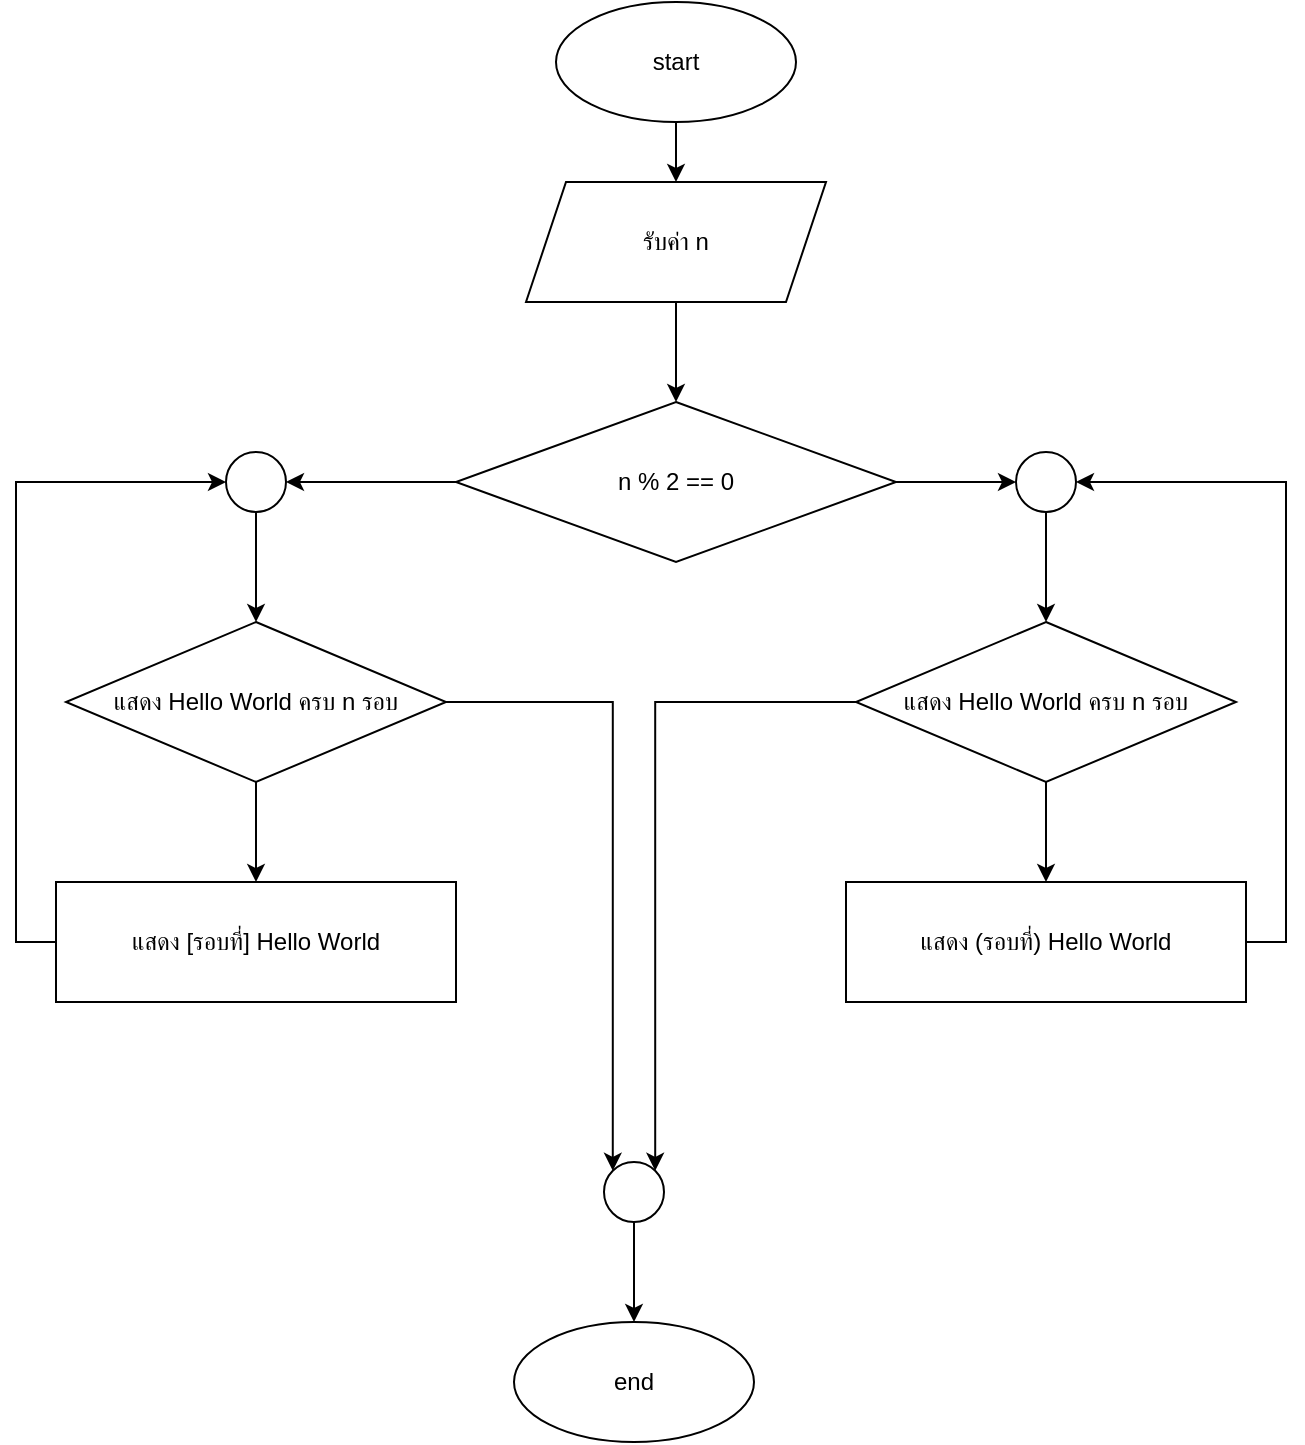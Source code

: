 <mxfile version="25.0.3">
  <diagram name="Page-1" id="i1-LkGSDAQM7lanhen2U">
    <mxGraphModel dx="1050" dy="522" grid="1" gridSize="10" guides="1" tooltips="1" connect="1" arrows="1" fold="1" page="1" pageScale="1" pageWidth="827" pageHeight="1169" math="0" shadow="0">
      <root>
        <mxCell id="0" />
        <mxCell id="1" parent="0" />
        <mxCell id="cN3Mjci1khx7wKdcABQk-1" value="" style="edgeStyle=orthogonalEdgeStyle;rounded=0;orthogonalLoop=1;jettySize=auto;html=1;" edge="1" parent="1" source="cN3Mjci1khx7wKdcABQk-2" target="cN3Mjci1khx7wKdcABQk-4">
          <mxGeometry relative="1" as="geometry" />
        </mxCell>
        <mxCell id="cN3Mjci1khx7wKdcABQk-2" value="start" style="ellipse;whiteSpace=wrap;html=1;aspect=fixed;" vertex="1" parent="1">
          <mxGeometry x="360" y="50" width="120" height="60" as="geometry" />
        </mxCell>
        <mxCell id="cN3Mjci1khx7wKdcABQk-3" value="" style="edgeStyle=orthogonalEdgeStyle;rounded=0;orthogonalLoop=1;jettySize=auto;html=1;" edge="1" parent="1" source="cN3Mjci1khx7wKdcABQk-4" target="cN3Mjci1khx7wKdcABQk-7">
          <mxGeometry relative="1" as="geometry" />
        </mxCell>
        <mxCell id="cN3Mjci1khx7wKdcABQk-4" value="รับค่า n" style="shape=parallelogram;perimeter=parallelogramPerimeter;whiteSpace=wrap;html=1;fixedSize=1;" vertex="1" parent="1">
          <mxGeometry x="345" y="140" width="150" height="60" as="geometry" />
        </mxCell>
        <mxCell id="cN3Mjci1khx7wKdcABQk-5" value="" style="edgeStyle=orthogonalEdgeStyle;rounded=0;orthogonalLoop=1;jettySize=auto;html=1;" edge="1" parent="1" source="cN3Mjci1khx7wKdcABQk-7" target="cN3Mjci1khx7wKdcABQk-9">
          <mxGeometry relative="1" as="geometry" />
        </mxCell>
        <mxCell id="cN3Mjci1khx7wKdcABQk-6" value="" style="edgeStyle=orthogonalEdgeStyle;rounded=0;orthogonalLoop=1;jettySize=auto;html=1;" edge="1" parent="1" source="cN3Mjci1khx7wKdcABQk-7" target="cN3Mjci1khx7wKdcABQk-21">
          <mxGeometry relative="1" as="geometry" />
        </mxCell>
        <mxCell id="cN3Mjci1khx7wKdcABQk-7" value="n % 2 == 0" style="rhombus;whiteSpace=wrap;html=1;" vertex="1" parent="1">
          <mxGeometry x="310" y="250" width="220" height="80" as="geometry" />
        </mxCell>
        <mxCell id="cN3Mjci1khx7wKdcABQk-8" value="" style="edgeStyle=orthogonalEdgeStyle;rounded=0;orthogonalLoop=1;jettySize=auto;html=1;" edge="1" parent="1" source="cN3Mjci1khx7wKdcABQk-9" target="cN3Mjci1khx7wKdcABQk-12">
          <mxGeometry relative="1" as="geometry" />
        </mxCell>
        <mxCell id="cN3Mjci1khx7wKdcABQk-9" value="" style="ellipse;whiteSpace=wrap;html=1;aspect=fixed;" vertex="1" parent="1">
          <mxGeometry x="590" y="275" width="30" height="30" as="geometry" />
        </mxCell>
        <mxCell id="cN3Mjci1khx7wKdcABQk-10" value="" style="edgeStyle=orthogonalEdgeStyle;rounded=0;orthogonalLoop=1;jettySize=auto;html=1;" edge="1" parent="1" source="cN3Mjci1khx7wKdcABQk-12" target="cN3Mjci1khx7wKdcABQk-14">
          <mxGeometry relative="1" as="geometry" />
        </mxCell>
        <mxCell id="cN3Mjci1khx7wKdcABQk-11" style="edgeStyle=orthogonalEdgeStyle;rounded=0;orthogonalLoop=1;jettySize=auto;html=1;exitX=0;exitY=0.5;exitDx=0;exitDy=0;entryX=1;entryY=0;entryDx=0;entryDy=0;" edge="1" parent="1" source="cN3Mjci1khx7wKdcABQk-12" target="cN3Mjci1khx7wKdcABQk-23">
          <mxGeometry relative="1" as="geometry" />
        </mxCell>
        <mxCell id="cN3Mjci1khx7wKdcABQk-12" value="แสดง Hello World ครบ n รอบ" style="rhombus;whiteSpace=wrap;html=1;" vertex="1" parent="1">
          <mxGeometry x="510" y="360" width="190" height="80" as="geometry" />
        </mxCell>
        <mxCell id="cN3Mjci1khx7wKdcABQk-13" style="edgeStyle=orthogonalEdgeStyle;rounded=0;orthogonalLoop=1;jettySize=auto;html=1;exitX=1;exitY=0.5;exitDx=0;exitDy=0;entryX=1;entryY=0.5;entryDx=0;entryDy=0;" edge="1" parent="1" source="cN3Mjci1khx7wKdcABQk-14" target="cN3Mjci1khx7wKdcABQk-9">
          <mxGeometry relative="1" as="geometry" />
        </mxCell>
        <mxCell id="cN3Mjci1khx7wKdcABQk-14" value="แสดง&amp;nbsp;(รอบที่) Hello World" style="rounded=0;whiteSpace=wrap;html=1;" vertex="1" parent="1">
          <mxGeometry x="505" y="490" width="200" height="60" as="geometry" />
        </mxCell>
        <mxCell id="cN3Mjci1khx7wKdcABQk-15" value="" style="edgeStyle=orthogonalEdgeStyle;rounded=0;orthogonalLoop=1;jettySize=auto;html=1;" edge="1" parent="1" source="cN3Mjci1khx7wKdcABQk-17" target="cN3Mjci1khx7wKdcABQk-19">
          <mxGeometry relative="1" as="geometry" />
        </mxCell>
        <mxCell id="cN3Mjci1khx7wKdcABQk-16" style="edgeStyle=orthogonalEdgeStyle;rounded=0;orthogonalLoop=1;jettySize=auto;html=1;exitX=1;exitY=0.5;exitDx=0;exitDy=0;entryX=0;entryY=0;entryDx=0;entryDy=0;" edge="1" parent="1" source="cN3Mjci1khx7wKdcABQk-17" target="cN3Mjci1khx7wKdcABQk-23">
          <mxGeometry relative="1" as="geometry" />
        </mxCell>
        <mxCell id="cN3Mjci1khx7wKdcABQk-17" value="แสดง Hello World ครบ n รอบ" style="rhombus;whiteSpace=wrap;html=1;" vertex="1" parent="1">
          <mxGeometry x="115" y="360" width="190" height="80" as="geometry" />
        </mxCell>
        <mxCell id="cN3Mjci1khx7wKdcABQk-18" style="edgeStyle=orthogonalEdgeStyle;rounded=0;orthogonalLoop=1;jettySize=auto;html=1;exitX=0;exitY=0.5;exitDx=0;exitDy=0;entryX=0;entryY=0.5;entryDx=0;entryDy=0;" edge="1" parent="1" source="cN3Mjci1khx7wKdcABQk-19" target="cN3Mjci1khx7wKdcABQk-21">
          <mxGeometry relative="1" as="geometry" />
        </mxCell>
        <mxCell id="cN3Mjci1khx7wKdcABQk-19" value="แสดง [รอบที่] Hello World" style="rounded=0;whiteSpace=wrap;html=1;" vertex="1" parent="1">
          <mxGeometry x="110" y="490" width="200" height="60" as="geometry" />
        </mxCell>
        <mxCell id="cN3Mjci1khx7wKdcABQk-20" value="" style="edgeStyle=orthogonalEdgeStyle;rounded=0;orthogonalLoop=1;jettySize=auto;html=1;" edge="1" parent="1" source="cN3Mjci1khx7wKdcABQk-21" target="cN3Mjci1khx7wKdcABQk-17">
          <mxGeometry relative="1" as="geometry" />
        </mxCell>
        <mxCell id="cN3Mjci1khx7wKdcABQk-21" value="" style="ellipse;whiteSpace=wrap;html=1;aspect=fixed;" vertex="1" parent="1">
          <mxGeometry x="195" y="275" width="30" height="30" as="geometry" />
        </mxCell>
        <mxCell id="cN3Mjci1khx7wKdcABQk-22" value="" style="edgeStyle=orthogonalEdgeStyle;rounded=0;orthogonalLoop=1;jettySize=auto;html=1;" edge="1" parent="1" source="cN3Mjci1khx7wKdcABQk-23" target="cN3Mjci1khx7wKdcABQk-24">
          <mxGeometry relative="1" as="geometry" />
        </mxCell>
        <mxCell id="cN3Mjci1khx7wKdcABQk-23" value="" style="ellipse;whiteSpace=wrap;html=1;aspect=fixed;" vertex="1" parent="1">
          <mxGeometry x="384" y="630" width="30" height="30" as="geometry" />
        </mxCell>
        <mxCell id="cN3Mjci1khx7wKdcABQk-24" value="end" style="ellipse;whiteSpace=wrap;html=1;aspect=fixed;" vertex="1" parent="1">
          <mxGeometry x="339" y="710" width="120" height="60" as="geometry" />
        </mxCell>
      </root>
    </mxGraphModel>
  </diagram>
</mxfile>
